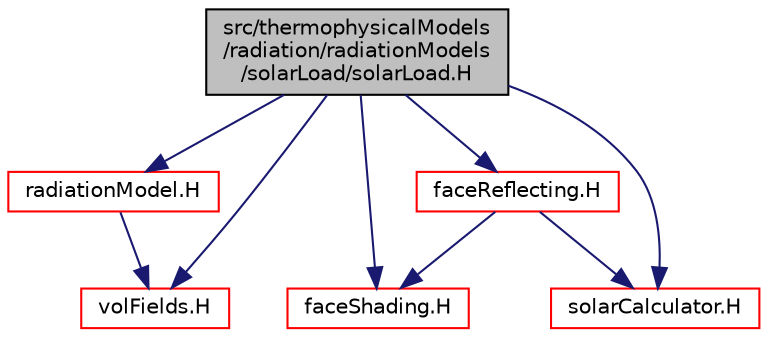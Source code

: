 digraph "src/thermophysicalModels/radiation/radiationModels/solarLoad/solarLoad.H"
{
  bgcolor="transparent";
  edge [fontname="Helvetica",fontsize="10",labelfontname="Helvetica",labelfontsize="10"];
  node [fontname="Helvetica",fontsize="10",shape=record];
  Node1 [label="src/thermophysicalModels\l/radiation/radiationModels\l/solarLoad/solarLoad.H",height=0.2,width=0.4,color="black", fillcolor="grey75", style="filled" fontcolor="black"];
  Node1 -> Node2 [color="midnightblue",fontsize="10",style="solid",fontname="Helvetica"];
  Node2 [label="radiationModel.H",height=0.2,width=0.4,color="red",URL="$radiationModel_8H.html"];
  Node2 -> Node3 [color="midnightblue",fontsize="10",style="solid",fontname="Helvetica"];
  Node3 [label="volFields.H",height=0.2,width=0.4,color="red",URL="$volFields_8H.html"];
  Node1 -> Node3 [color="midnightblue",fontsize="10",style="solid",fontname="Helvetica"];
  Node1 -> Node4 [color="midnightblue",fontsize="10",style="solid",fontname="Helvetica"];
  Node4 [label="faceShading.H",height=0.2,width=0.4,color="red",URL="$faceShading_8H.html"];
  Node1 -> Node5 [color="midnightblue",fontsize="10",style="solid",fontname="Helvetica"];
  Node5 [label="faceReflecting.H",height=0.2,width=0.4,color="red",URL="$faceReflecting_8H.html"];
  Node5 -> Node4 [color="midnightblue",fontsize="10",style="solid",fontname="Helvetica"];
  Node5 -> Node6 [color="midnightblue",fontsize="10",style="solid",fontname="Helvetica"];
  Node6 [label="solarCalculator.H",height=0.2,width=0.4,color="red",URL="$solarCalculator_8H.html"];
  Node1 -> Node6 [color="midnightblue",fontsize="10",style="solid",fontname="Helvetica"];
}
